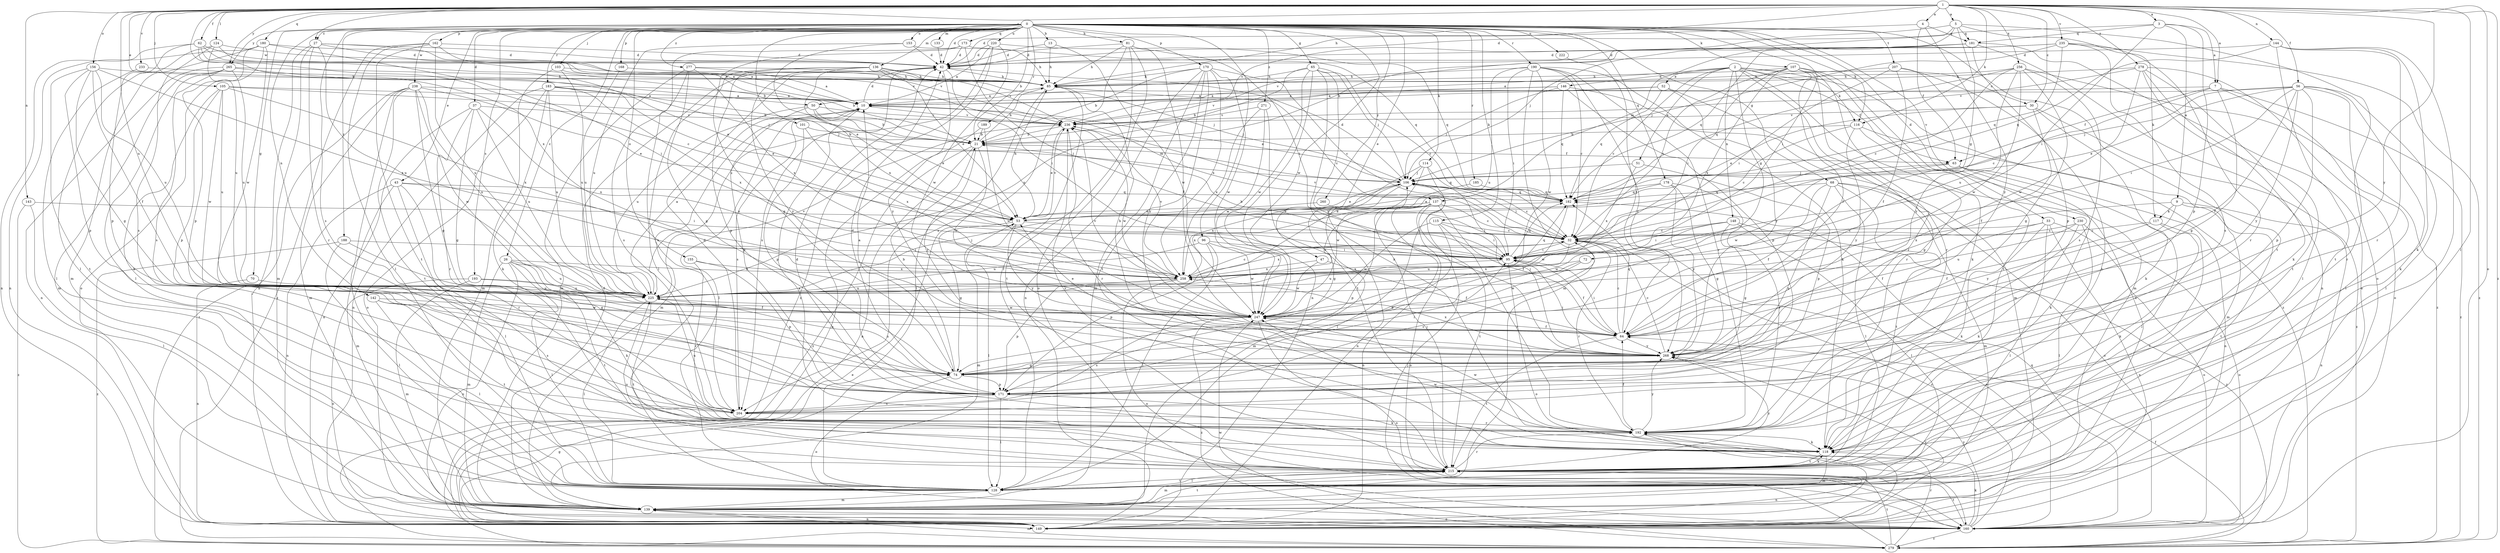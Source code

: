 strict digraph  {
0;
1;
2;
3;
4;
5;
7;
9;
10;
13;
21;
26;
27;
30;
32;
33;
37;
42;
43;
47;
50;
51;
52;
53;
56;
62;
63;
64;
65;
68;
70;
72;
74;
81;
85;
95;
96;
101;
103;
105;
106;
107;
114;
115;
116;
117;
118;
124;
128;
133;
136;
137;
139;
142;
143;
144;
146;
148;
149;
153;
155;
156;
160;
162;
168;
170;
171;
173;
178;
180;
181;
182;
183;
185;
188;
189;
190;
192;
193;
204;
207;
215;
220;
222;
225;
230;
233;
235;
236;
238;
247;
256;
258;
260;
265;
268;
271;
277;
278;
279;
0 -> 13  [label=b];
0 -> 21  [label=b];
0 -> 26  [label=c];
0 -> 27  [label=c];
0 -> 33  [label=d];
0 -> 37  [label=d];
0 -> 42  [label=d];
0 -> 43  [label=e];
0 -> 47  [label=e];
0 -> 65  [label=g];
0 -> 68  [label=g];
0 -> 70  [label=g];
0 -> 81  [label=h];
0 -> 95  [label=i];
0 -> 96  [label=j];
0 -> 101  [label=j];
0 -> 103  [label=j];
0 -> 107  [label=k];
0 -> 114  [label=k];
0 -> 115  [label=k];
0 -> 116  [label=k];
0 -> 133  [label=m];
0 -> 136  [label=m];
0 -> 142  [label=n];
0 -> 153  [label=o];
0 -> 155  [label=o];
0 -> 162  [label=p];
0 -> 168  [label=p];
0 -> 170  [label=p];
0 -> 173  [label=q];
0 -> 178  [label=q];
0 -> 183  [label=r];
0 -> 185  [label=r];
0 -> 188  [label=r];
0 -> 189  [label=r];
0 -> 190  [label=r];
0 -> 193  [label=s];
0 -> 204  [label=s];
0 -> 207  [label=t];
0 -> 215  [label=t];
0 -> 220  [label=u];
0 -> 222  [label=u];
0 -> 230  [label=v];
0 -> 238  [label=w];
0 -> 247  [label=w];
0 -> 260  [label=y];
0 -> 265  [label=y];
0 -> 271  [label=z];
0 -> 277  [label=z];
1 -> 3  [label=a];
1 -> 4  [label=a];
1 -> 5  [label=a];
1 -> 7  [label=a];
1 -> 27  [label=c];
1 -> 30  [label=c];
1 -> 50  [label=e];
1 -> 56  [label=f];
1 -> 62  [label=f];
1 -> 85  [label=h];
1 -> 105  [label=j];
1 -> 116  [label=k];
1 -> 124  [label=l];
1 -> 128  [label=l];
1 -> 143  [label=n];
1 -> 144  [label=n];
1 -> 156  [label=o];
1 -> 160  [label=o];
1 -> 180  [label=q];
1 -> 225  [label=u];
1 -> 233  [label=v];
1 -> 235  [label=v];
1 -> 256  [label=x];
1 -> 258  [label=x];
1 -> 265  [label=y];
1 -> 268  [label=y];
1 -> 278  [label=z];
1 -> 279  [label=z];
2 -> 30  [label=c];
2 -> 32  [label=c];
2 -> 50  [label=e];
2 -> 51  [label=e];
2 -> 52  [label=e];
2 -> 63  [label=f];
2 -> 72  [label=g];
2 -> 116  [label=k];
2 -> 146  [label=n];
2 -> 148  [label=n];
2 -> 149  [label=n];
2 -> 192  [label=r];
2 -> 279  [label=z];
3 -> 7  [label=a];
3 -> 9  [label=a];
3 -> 42  [label=d];
3 -> 95  [label=i];
3 -> 171  [label=p];
3 -> 181  [label=q];
4 -> 42  [label=d];
4 -> 63  [label=f];
4 -> 181  [label=q];
4 -> 268  [label=y];
5 -> 72  [label=g];
5 -> 106  [label=j];
5 -> 117  [label=k];
5 -> 137  [label=m];
5 -> 160  [label=o];
5 -> 181  [label=q];
5 -> 236  [label=v];
7 -> 10  [label=a];
7 -> 32  [label=c];
7 -> 63  [label=f];
7 -> 74  [label=g];
7 -> 128  [label=l];
7 -> 279  [label=z];
9 -> 117  [label=k];
9 -> 149  [label=n];
9 -> 215  [label=t];
9 -> 258  [label=x];
9 -> 268  [label=y];
10 -> 42  [label=d];
10 -> 128  [label=l];
10 -> 137  [label=m];
10 -> 139  [label=m];
10 -> 204  [label=s];
10 -> 236  [label=v];
13 -> 42  [label=d];
13 -> 85  [label=h];
13 -> 247  [label=w];
21 -> 63  [label=f];
21 -> 85  [label=h];
21 -> 149  [label=n];
21 -> 247  [label=w];
21 -> 268  [label=y];
21 -> 279  [label=z];
26 -> 118  [label=k];
26 -> 128  [label=l];
26 -> 139  [label=m];
26 -> 160  [label=o];
26 -> 215  [label=t];
26 -> 225  [label=u];
26 -> 258  [label=x];
27 -> 10  [label=a];
27 -> 21  [label=b];
27 -> 42  [label=d];
27 -> 139  [label=m];
27 -> 149  [label=n];
27 -> 192  [label=r];
27 -> 225  [label=u];
30 -> 53  [label=e];
30 -> 64  [label=f];
30 -> 118  [label=k];
30 -> 236  [label=v];
30 -> 279  [label=z];
32 -> 95  [label=i];
32 -> 106  [label=j];
32 -> 160  [label=o];
32 -> 192  [label=r];
32 -> 225  [label=u];
32 -> 236  [label=v];
32 -> 258  [label=x];
33 -> 32  [label=c];
33 -> 64  [label=f];
33 -> 118  [label=k];
33 -> 128  [label=l];
33 -> 149  [label=n];
33 -> 160  [label=o];
37 -> 74  [label=g];
37 -> 149  [label=n];
37 -> 192  [label=r];
37 -> 225  [label=u];
37 -> 236  [label=v];
37 -> 258  [label=x];
42 -> 85  [label=h];
42 -> 95  [label=i];
42 -> 204  [label=s];
42 -> 268  [label=y];
43 -> 95  [label=i];
43 -> 128  [label=l];
43 -> 139  [label=m];
43 -> 149  [label=n];
43 -> 182  [label=q];
43 -> 192  [label=r];
47 -> 64  [label=f];
47 -> 247  [label=w];
47 -> 258  [label=x];
50 -> 21  [label=b];
50 -> 53  [label=e];
50 -> 171  [label=p];
50 -> 225  [label=u];
50 -> 236  [label=v];
51 -> 106  [label=j];
51 -> 171  [label=p];
51 -> 258  [label=x];
52 -> 10  [label=a];
52 -> 21  [label=b];
52 -> 182  [label=q];
52 -> 192  [label=r];
52 -> 268  [label=y];
53 -> 32  [label=c];
53 -> 74  [label=g];
53 -> 85  [label=h];
53 -> 128  [label=l];
53 -> 139  [label=m];
53 -> 236  [label=v];
53 -> 268  [label=y];
56 -> 10  [label=a];
56 -> 53  [label=e];
56 -> 64  [label=f];
56 -> 95  [label=i];
56 -> 106  [label=j];
56 -> 118  [label=k];
56 -> 128  [label=l];
56 -> 171  [label=p];
56 -> 192  [label=r];
56 -> 268  [label=y];
62 -> 32  [label=c];
62 -> 42  [label=w];
62 -> 53  [label=e];
62 -> 149  [label=n];
62 -> 171  [label=p];
62 -> 236  [label=v];
63 -> 106  [label=j];
63 -> 118  [label=k];
63 -> 128  [label=l];
63 -> 149  [label=n];
63 -> 247  [label=w];
64 -> 32  [label=c];
64 -> 53  [label=e];
64 -> 95  [label=i];
64 -> 182  [label=q];
64 -> 215  [label=t];
64 -> 268  [label=y];
65 -> 32  [label=c];
65 -> 85  [label=h];
65 -> 106  [label=j];
65 -> 118  [label=k];
65 -> 149  [label=n];
65 -> 225  [label=u];
65 -> 247  [label=w];
65 -> 268  [label=y];
68 -> 64  [label=f];
68 -> 128  [label=l];
68 -> 139  [label=m];
68 -> 160  [label=o];
68 -> 171  [label=p];
68 -> 182  [label=q];
68 -> 215  [label=t];
70 -> 149  [label=n];
70 -> 225  [label=u];
72 -> 225  [label=u];
72 -> 247  [label=w];
72 -> 258  [label=x];
74 -> 10  [label=a];
74 -> 21  [label=b];
74 -> 95  [label=i];
74 -> 160  [label=o];
74 -> 171  [label=p];
74 -> 225  [label=u];
81 -> 42  [label=d];
81 -> 64  [label=f];
81 -> 85  [label=h];
81 -> 95  [label=i];
81 -> 128  [label=l];
81 -> 160  [label=o];
81 -> 204  [label=s];
85 -> 10  [label=a];
85 -> 32  [label=c];
85 -> 128  [label=l];
85 -> 215  [label=t];
95 -> 21  [label=b];
95 -> 64  [label=f];
95 -> 160  [label=o];
95 -> 182  [label=q];
95 -> 258  [label=x];
96 -> 95  [label=i];
96 -> 128  [label=l];
96 -> 171  [label=p];
96 -> 225  [label=u];
96 -> 247  [label=w];
101 -> 21  [label=b];
101 -> 171  [label=p];
101 -> 258  [label=x];
103 -> 21  [label=b];
103 -> 85  [label=h];
103 -> 139  [label=m];
103 -> 225  [label=u];
105 -> 10  [label=a];
105 -> 21  [label=b];
105 -> 118  [label=k];
105 -> 171  [label=p];
105 -> 225  [label=u];
105 -> 247  [label=w];
105 -> 258  [label=x];
106 -> 10  [label=a];
106 -> 32  [label=c];
106 -> 42  [label=d];
106 -> 53  [label=e];
106 -> 74  [label=g];
106 -> 139  [label=m];
106 -> 182  [label=q];
107 -> 32  [label=c];
107 -> 64  [label=f];
107 -> 85  [label=h];
107 -> 95  [label=i];
107 -> 118  [label=k];
107 -> 139  [label=m];
107 -> 192  [label=r];
107 -> 215  [label=t];
107 -> 258  [label=x];
114 -> 106  [label=j];
114 -> 128  [label=l];
114 -> 149  [label=n];
114 -> 182  [label=q];
114 -> 247  [label=w];
115 -> 32  [label=c];
115 -> 95  [label=i];
115 -> 171  [label=p];
115 -> 192  [label=r];
115 -> 247  [label=w];
116 -> 21  [label=b];
116 -> 32  [label=c];
116 -> 74  [label=g];
116 -> 139  [label=m];
116 -> 268  [label=y];
117 -> 32  [label=c];
117 -> 64  [label=f];
117 -> 118  [label=k];
117 -> 215  [label=t];
118 -> 42  [label=d];
118 -> 139  [label=m];
118 -> 215  [label=t];
118 -> 236  [label=v];
118 -> 247  [label=w];
124 -> 42  [label=d];
124 -> 128  [label=l];
124 -> 204  [label=s];
124 -> 225  [label=u];
124 -> 236  [label=v];
128 -> 139  [label=m];
128 -> 215  [label=t];
133 -> 42  [label=d];
136 -> 53  [label=e];
136 -> 85  [label=h];
136 -> 106  [label=j];
136 -> 171  [label=p];
136 -> 204  [label=s];
136 -> 236  [label=v];
136 -> 258  [label=x];
136 -> 268  [label=y];
137 -> 32  [label=c];
137 -> 53  [label=e];
137 -> 64  [label=f];
137 -> 149  [label=n];
137 -> 160  [label=o];
137 -> 171  [label=p];
137 -> 215  [label=t];
137 -> 225  [label=u];
137 -> 258  [label=x];
139 -> 42  [label=d];
139 -> 149  [label=n];
139 -> 160  [label=o];
139 -> 215  [label=t];
142 -> 128  [label=l];
142 -> 204  [label=s];
142 -> 215  [label=t];
142 -> 247  [label=w];
143 -> 53  [label=e];
143 -> 128  [label=l];
143 -> 279  [label=z];
144 -> 42  [label=d];
144 -> 118  [label=k];
144 -> 128  [label=l];
144 -> 182  [label=q];
144 -> 192  [label=r];
144 -> 215  [label=t];
146 -> 10  [label=a];
146 -> 106  [label=j];
146 -> 139  [label=m];
146 -> 171  [label=p];
146 -> 182  [label=q];
146 -> 236  [label=v];
148 -> 32  [label=c];
148 -> 74  [label=g];
148 -> 95  [label=i];
148 -> 128  [label=l];
148 -> 247  [label=w];
148 -> 279  [label=z];
149 -> 53  [label=e];
149 -> 74  [label=g];
149 -> 192  [label=r];
149 -> 268  [label=y];
153 -> 42  [label=d];
153 -> 53  [label=e];
153 -> 85  [label=h];
153 -> 225  [label=u];
155 -> 171  [label=p];
155 -> 192  [label=r];
155 -> 258  [label=x];
156 -> 64  [label=f];
156 -> 74  [label=g];
156 -> 85  [label=h];
156 -> 171  [label=p];
156 -> 215  [label=t];
156 -> 225  [label=u];
156 -> 258  [label=x];
160 -> 32  [label=c];
160 -> 118  [label=k];
160 -> 182  [label=q];
160 -> 215  [label=t];
160 -> 268  [label=y];
160 -> 279  [label=z];
162 -> 10  [label=a];
162 -> 42  [label=d];
162 -> 128  [label=l];
162 -> 215  [label=t];
162 -> 225  [label=u];
162 -> 279  [label=z];
168 -> 85  [label=h];
168 -> 225  [label=u];
170 -> 21  [label=b];
170 -> 32  [label=c];
170 -> 85  [label=h];
170 -> 139  [label=m];
170 -> 149  [label=n];
170 -> 215  [label=t];
170 -> 247  [label=w];
170 -> 258  [label=x];
170 -> 268  [label=y];
171 -> 42  [label=d];
171 -> 118  [label=k];
171 -> 128  [label=l];
171 -> 204  [label=s];
173 -> 42  [label=d];
173 -> 74  [label=g];
173 -> 95  [label=i];
173 -> 128  [label=l];
173 -> 182  [label=q];
178 -> 53  [label=e];
178 -> 74  [label=g];
178 -> 182  [label=q];
178 -> 192  [label=r];
178 -> 268  [label=y];
180 -> 42  [label=d];
180 -> 95  [label=i];
180 -> 139  [label=m];
180 -> 149  [label=n];
180 -> 160  [label=o];
180 -> 171  [label=p];
180 -> 247  [label=w];
181 -> 21  [label=b];
181 -> 42  [label=d];
181 -> 149  [label=n];
181 -> 160  [label=o];
181 -> 171  [label=p];
181 -> 182  [label=q];
182 -> 53  [label=e];
182 -> 247  [label=w];
183 -> 10  [label=a];
183 -> 53  [label=e];
183 -> 106  [label=j];
183 -> 118  [label=k];
183 -> 149  [label=n];
183 -> 160  [label=o];
183 -> 225  [label=u];
183 -> 258  [label=x];
185 -> 182  [label=q];
185 -> 258  [label=x];
188 -> 74  [label=g];
188 -> 95  [label=i];
188 -> 128  [label=l];
188 -> 279  [label=z];
189 -> 21  [label=b];
189 -> 149  [label=n];
189 -> 247  [label=w];
190 -> 32  [label=c];
190 -> 85  [label=h];
190 -> 95  [label=i];
190 -> 118  [label=k];
190 -> 139  [label=m];
190 -> 192  [label=r];
190 -> 225  [label=u];
190 -> 247  [label=w];
190 -> 268  [label=y];
192 -> 64  [label=f];
192 -> 118  [label=k];
192 -> 149  [label=n];
192 -> 247  [label=w];
192 -> 268  [label=y];
193 -> 64  [label=f];
193 -> 139  [label=m];
193 -> 160  [label=o];
193 -> 225  [label=u];
204 -> 32  [label=c];
204 -> 42  [label=d];
204 -> 192  [label=r];
204 -> 225  [label=u];
207 -> 64  [label=f];
207 -> 85  [label=h];
207 -> 95  [label=i];
207 -> 215  [label=t];
207 -> 268  [label=y];
215 -> 10  [label=a];
215 -> 106  [label=j];
215 -> 118  [label=k];
215 -> 128  [label=l];
215 -> 139  [label=m];
215 -> 149  [label=n];
215 -> 192  [label=r];
215 -> 225  [label=u];
215 -> 268  [label=y];
220 -> 10  [label=a];
220 -> 42  [label=d];
220 -> 182  [label=q];
220 -> 225  [label=u];
220 -> 247  [label=w];
220 -> 279  [label=z];
222 -> 64  [label=f];
225 -> 10  [label=a];
225 -> 106  [label=j];
225 -> 128  [label=l];
225 -> 215  [label=t];
225 -> 236  [label=v];
225 -> 247  [label=w];
230 -> 32  [label=c];
230 -> 118  [label=k];
230 -> 128  [label=l];
230 -> 160  [label=o];
230 -> 225  [label=u];
233 -> 85  [label=h];
233 -> 128  [label=l];
235 -> 42  [label=d];
235 -> 106  [label=j];
235 -> 182  [label=q];
235 -> 192  [label=r];
235 -> 204  [label=s];
235 -> 236  [label=v];
235 -> 279  [label=z];
236 -> 21  [label=b];
236 -> 53  [label=e];
236 -> 192  [label=r];
236 -> 247  [label=w];
238 -> 10  [label=a];
238 -> 53  [label=e];
238 -> 74  [label=g];
238 -> 128  [label=l];
238 -> 139  [label=m];
238 -> 215  [label=t];
238 -> 225  [label=u];
238 -> 247  [label=w];
238 -> 279  [label=z];
247 -> 64  [label=f];
247 -> 160  [label=o];
247 -> 204  [label=s];
247 -> 236  [label=v];
247 -> 279  [label=z];
256 -> 32  [label=c];
256 -> 74  [label=g];
256 -> 85  [label=h];
256 -> 182  [label=q];
256 -> 204  [label=s];
256 -> 225  [label=u];
256 -> 247  [label=w];
256 -> 279  [label=z];
258 -> 32  [label=c];
258 -> 160  [label=o];
258 -> 171  [label=p];
258 -> 182  [label=q];
258 -> 225  [label=u];
258 -> 236  [label=v];
260 -> 53  [label=e];
260 -> 95  [label=i];
265 -> 85  [label=h];
265 -> 106  [label=j];
265 -> 128  [label=l];
265 -> 139  [label=m];
265 -> 149  [label=n];
265 -> 204  [label=s];
265 -> 225  [label=u];
268 -> 32  [label=c];
268 -> 74  [label=g];
268 -> 85  [label=h];
268 -> 95  [label=i];
268 -> 106  [label=j];
268 -> 258  [label=x];
271 -> 215  [label=t];
271 -> 236  [label=v];
271 -> 247  [label=w];
271 -> 258  [label=x];
277 -> 10  [label=a];
277 -> 74  [label=g];
277 -> 85  [label=h];
277 -> 139  [label=m];
277 -> 204  [label=s];
277 -> 258  [label=x];
278 -> 85  [label=h];
278 -> 118  [label=k];
278 -> 128  [label=l];
278 -> 160  [label=o];
278 -> 215  [label=t];
278 -> 236  [label=v];
278 -> 247  [label=w];
279 -> 64  [label=f];
279 -> 106  [label=j];
279 -> 139  [label=m];
279 -> 192  [label=r];
279 -> 215  [label=t];
279 -> 247  [label=w];
}
